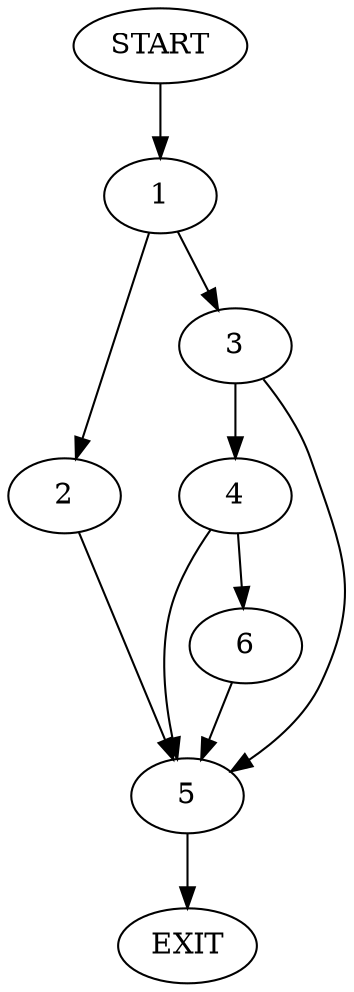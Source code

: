 digraph {
0 [label="START"]
7 [label="EXIT"]
0 -> 1
1 -> 2
1 -> 3
3 -> 4
3 -> 5
2 -> 5
5 -> 7
4 -> 6
4 -> 5
6 -> 5
}
